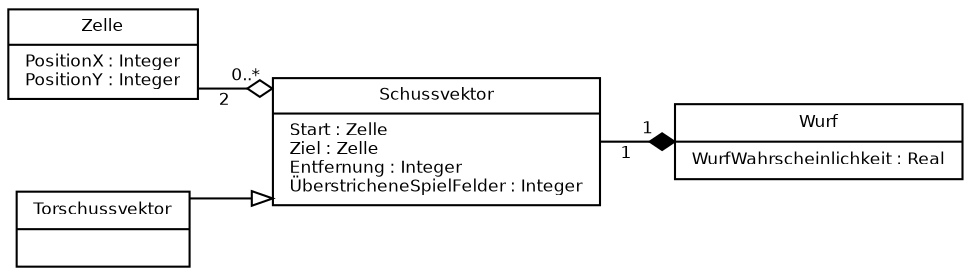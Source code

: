 digraph G {
    fontname = "Helvetica"
    fontsize = 8
    rankdir="LR";
    nodesep = "0.6"
    splines=ortho

    node [
        fontname = "Helvetica"
        fontsize = 8
        shape = "record"
    ]

    edge [
        fontname = "Helvetica"
        fontsize = 8
        arrowhead = "onormal"
        labeldistance = 1.4
    ]

    Zelle [
        label = "Zelle|PositionX : Integer\lPositionY : Integer\l"
    ]

    Schussvektor [
        label = "Schussvektor|Start : Zelle\lZiel : Zelle\lEntfernung : Integer\lÜberstricheneSpielFelder : Integer\l"
    ]

    Torschussvektor [
        label = "Torschussvektor|"
    ]

    Torschussvektor -> Schussvektor

    Wurf [
        label = "Wurf|WurfWahrscheinlichkeit : Real\l"
    ]

    Schussvektor -> Wurf [
        arrowhead = "diamond";
        headlabel = "1"
        taillabel = "1"
    ]

    Zelle -> Schussvektor [
        arrowhead = "odiamond";
        headlabel = "0..*"
        taillabel = "2"
    ]
}    
